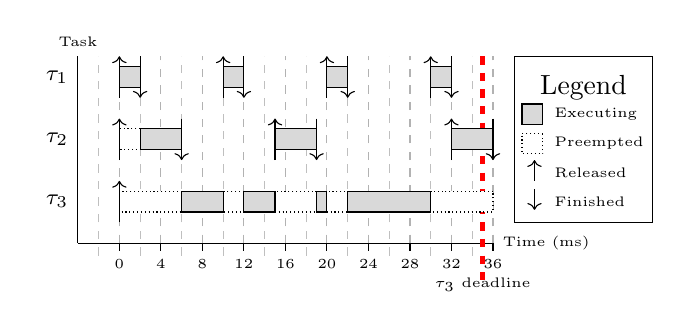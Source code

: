 \usetikzlibrary{positioning}
    \begin{tikzpicture}[
    	active/.style={rectangle, draw=black, fill=black!15, thin, font=\tiny, inner sep=0, outer sep=0, scale=1.5},
    	idle/.style={rectangle, draw=black, densely dotted, fill=white, thin, ,font=\tiny, inner sep=0, outer sep=0, scale=1.5},
    scale=1.5,
    ]
    
    % Legend
    \node[draw=black, thin, anchor=north west, minimum height=6em, minimum width=5em, text depth=4em] at (10.5em, 0 em){Legend};
    \node[style=active, anchor=west, xscale=0.5em, yscale=0.5em] at(10.7em ,-1.4em){};
    \node[anchor=west] at(11.25em ,-1.4em){\tiny Executing};
    \node[style=idle, anchor=west, xscale=0.5em, yscale=0.5em] at(10.7em ,-2.1em){};
    \node[anchor=west] at(11.25em ,-2.1em){\tiny Preempted};
    \draw[->](11em, -3em)--(11em, -2.5em);
    \node[anchor=west] at(11.25em ,-2.8em){\tiny Released};
    \draw[->](11em, -3.2em)--(11em, -3.7em);
    \node[anchor=west] at(11.25em ,-3.5em){\tiny Finished};
    
    \node[anchor=south] at (0em,0em) {\tiny Task};
    \node[anchor=west] at (10em, -4.5em){\tiny Time (ms)};
    \draw(0,0)--(0,-4.5em);
    \draw(0,-4.5em)--(10em,-4.5em);
    \foreach \x in {1, ..., 10}
    {
    	\draw (\x em, -4.3em) -- (\x em, -4.7em); 
    	% Draw dotted y-axis
    	\pgfmathsetmacro\ddt{\x-0.5}
    	\draw[dashed, draw=black!30](\x      em, -4.5 em)--(\x    em, 0 em);
    	\draw[dashed, draw=black!25](\ddt em, -4.8 em)--(\ddt em, 0 em);
    	\node (y\x) at (\x em, -5em) {\tiny \pgfmathparse{int(\x*4 - 4)}\pgfmathresult};
    }
    % Show deadline for T3
    \draw[ultra thick, dashed, draw=red] (9.75em, 0)--(9.75em, -5.4em);
    \node[anchor=north] at (9.75em, -5.1em){\tiny $\tau_3$ deadline};
    
    
    %T1
    \node at (-0.5em, -0.5 em) (t1){\footnotesize $\tau_1$};
    % Draw all T1
    \node[style=active, xscale=0.5em, yscale=0.5em, anchor=west] at (1em,-0.5em){};
    \node[style=active, xscale=0.5em, yscale=0.5em, anchor=west] at (3.5em,-0.5em){};
    \node[style=active, xscale=0.5em, yscale=0.5em, anchor=west] at (6em,-0.5em){};
    \node[style=active, xscale=0.5em, yscale=0.5em, anchor=west] at (8.5em,-0.5em){};
    
    \draw[->](1 em, -1 em)--(1 em,  0 em);
    \draw[->](1.5 em, -0 em)--(1.5 em, -1 em);
    \draw[->](3.5 em, -1 em)--(3.5 em,  0 em);
    \draw[->](4 em, -0 em)--(4 em, -1 em);
    \draw[->](6 em, -1 em)--(6 em,  0 em);
    \draw[->](6.5 em, -0 em)--(6.5 em, -1 em);
    \draw[->](8.5 em, -1 em)--(8.5 em,  0 em);
    \draw[->](9 em, -0 em)--(9 em, -1 em);
    %T2
    \node at (-0.5em, -2 em) (t2){\footnotesize $\tau_2$};
    % Draw all T2
    \node[style=idle, xscale=0.5em, yscale=0.5em, anchor=west] at (1 em, -2 em){};
    
    \node[style=active, xscale=1em, yscale=0.5em, anchor=west] at (1.5 em, -2 em){};
    \node[style=active, xscale=1em, yscale=0.5em, anchor=west] at (4.75 em, -2 em){};
    \node[style=active, xscale=1em, yscale=0.5em, anchor=west] at (9 em, -2 em){};
    
    \draw[->](1 em, -2.5 em)--(1 em,  -1.5 em);
    \draw[->](2.5 em, -1.5 em)--(2.5 em,  -2.5 em);
    \draw[->](4.75 em, -2.5 em)--(4.75 em,  -1.5 em);
    \draw[->](5.75 em, -1.5 em)--(5.75 em,  -2.5 em);
    \draw[->](9 em, -2.5 em)--(9 em,  -1.5 em);
    \draw[->](10 em, -1.5 em)--(10 em,  -2.5 em);
    %T3
    \node at (-0.5em, -3.5 em) (t3){\footnotesize $\tau_3$};
    % Draw all T3
    \node[style=idle, xscale=1.5em, yscale=0.5em, anchor=west] at (1 em, -3.5em){};
    \node[style=idle, xscale=0.5em, yscale=0.5em, anchor=west] at (3.5 em, -3.5em){};
    \node[style=idle, xscale=1em, yscale=0.5em, anchor=west] at (4.75 em, -3.5em){};
    \node[style=idle, xscale=1em, yscale=0.5em, anchor=west] at (6 em, -3.5em){};
    \node[style=idle, xscale=1.5em, yscale=0.5em, anchor=west] at (8.5 em, -3.5em){};
    
    \node[style=active, xscale=1em, yscale=0.5em, anchor=west] at (2.5 em, -3.5em){};
    \node[style=active, xscale=0.75em, yscale=0.5em, anchor=west] at (4 em, -3.5em){};
    \node[style=active, xscale=0.25em, yscale=0.5em, anchor=west] at (5.75 em, -3.5em){};
    \node[style=active, xscale=2 em, yscale=0.5em, anchor=west] at (6.5 em, -3.5em){};
    
    \draw[->](1 em, -4 em)--(1 em,  -3 em);
    
    
    \end{tikzpicture}